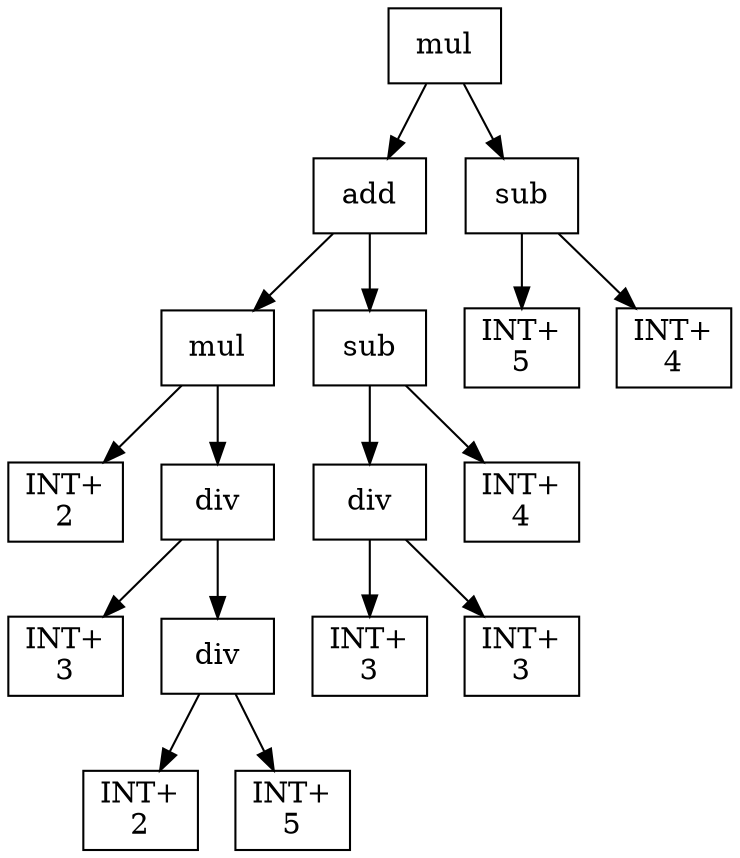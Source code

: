 digraph expr {
  node [shape=box];
  n1 [label="mul"];
  n2 [label="add"];
  n3 [label="mul"];
  n4 [label="INT+\n2"];
  n5 [label="div"];
  n6 [label="INT+\n3"];
  n7 [label="div"];
  n8 [label="INT+\n2"];
  n9 [label="INT+\n5"];
  n7 -> n8;
  n7 -> n9;
  n5 -> n6;
  n5 -> n7;
  n3 -> n4;
  n3 -> n5;
  n10 [label="sub"];
  n11 [label="div"];
  n12 [label="INT+\n3"];
  n13 [label="INT+\n3"];
  n11 -> n12;
  n11 -> n13;
  n14 [label="INT+\n4"];
  n10 -> n11;
  n10 -> n14;
  n2 -> n3;
  n2 -> n10;
  n15 [label="sub"];
  n16 [label="INT+\n5"];
  n17 [label="INT+\n4"];
  n15 -> n16;
  n15 -> n17;
  n1 -> n2;
  n1 -> n15;
}